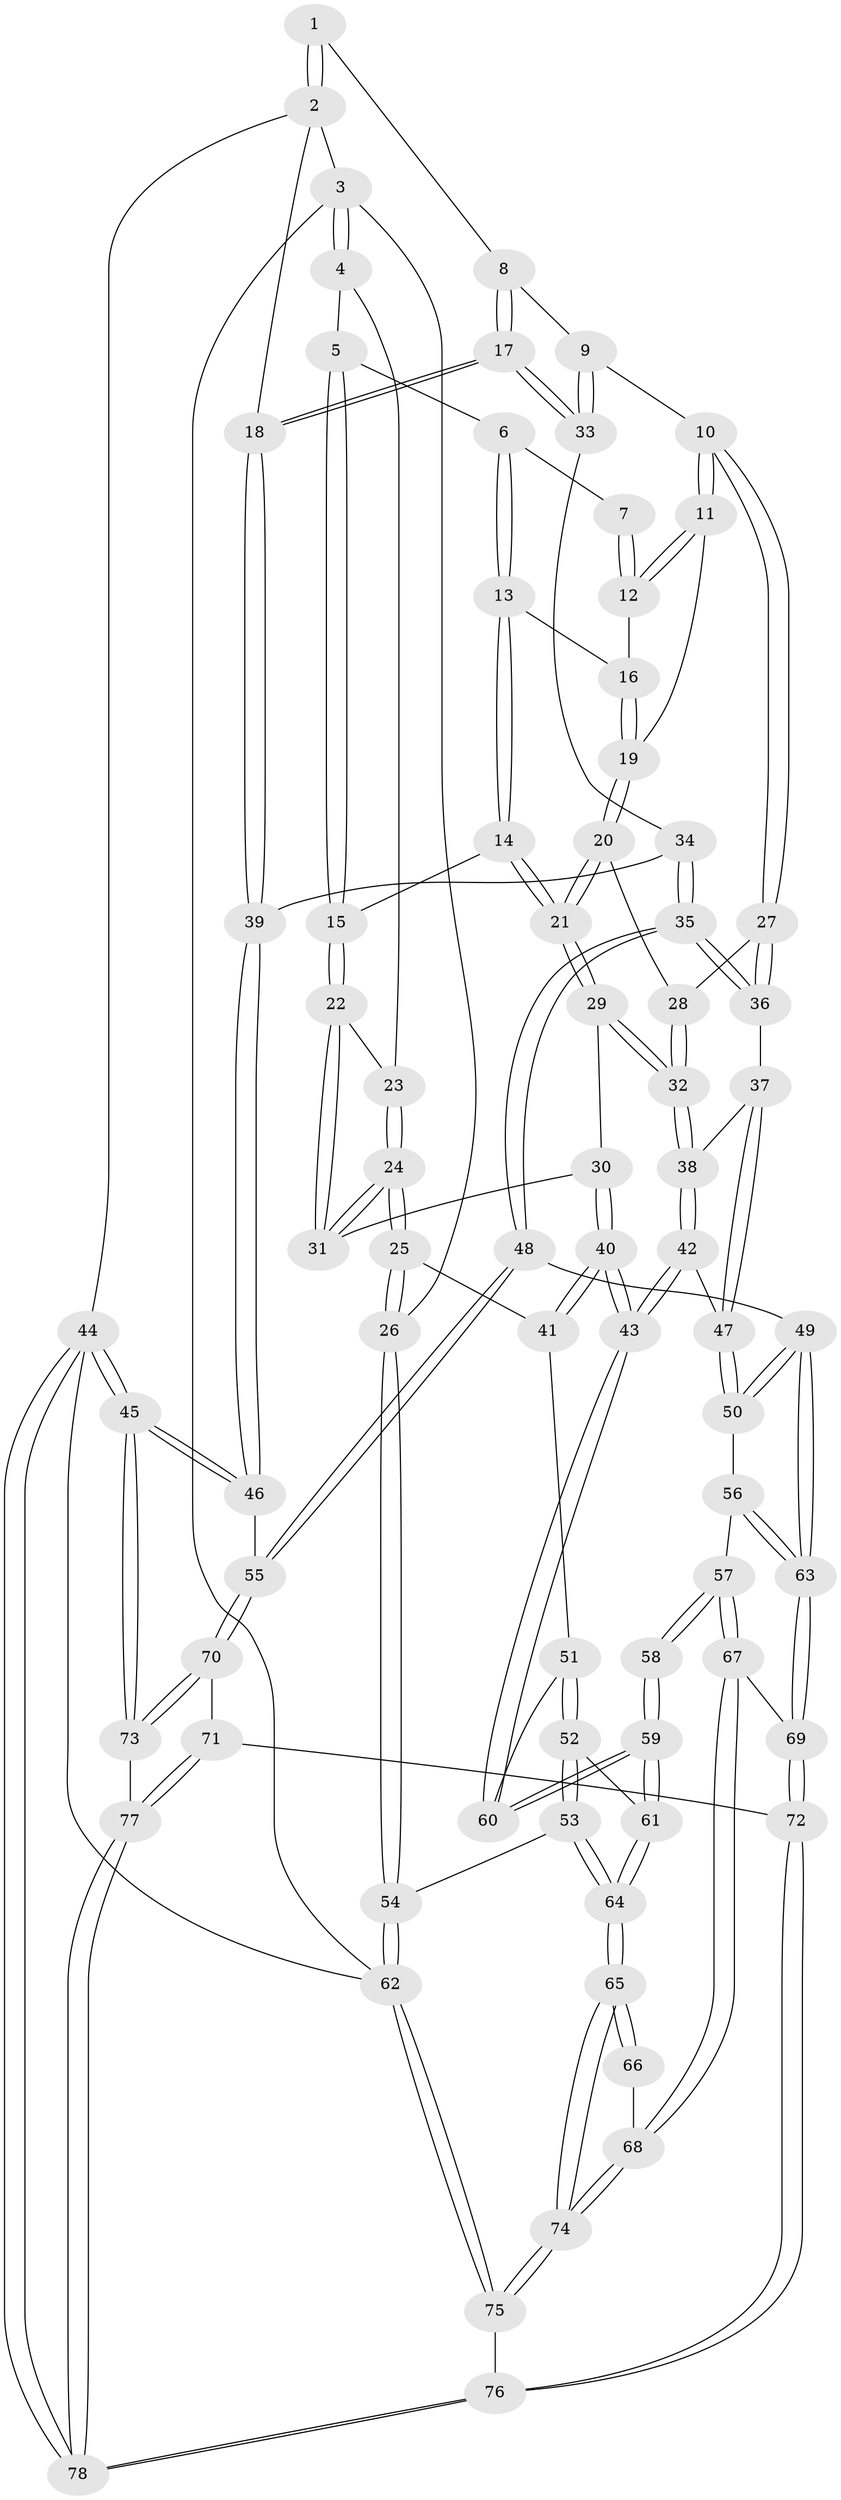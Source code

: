 // Generated by graph-tools (version 1.1) at 2025/17/03/09/25 04:17:20]
// undirected, 78 vertices, 192 edges
graph export_dot {
graph [start="1"]
  node [color=gray90,style=filled];
  1 [pos="+0.6744244745659101+0"];
  2 [pos="+1+0"];
  3 [pos="+0+0"];
  4 [pos="+0+0"];
  5 [pos="+0.41064444491355223+0"];
  6 [pos="+0.48805059918221955+0"];
  7 [pos="+0.501138657181392+0"];
  8 [pos="+0.7390970753868786+0.09199529455090284"];
  9 [pos="+0.7334311202710774+0.17970036261817687"];
  10 [pos="+0.6913217055885285+0.1884906026221702"];
  11 [pos="+0.6350858638116489+0.1289304916041656"];
  12 [pos="+0.5818402253457504+0.05963029679768761"];
  13 [pos="+0.44551200703067473+0.10928924842862522"];
  14 [pos="+0.38488812782693715+0.15037730580670822"];
  15 [pos="+0.3239921338133794+0.1255593254784106"];
  16 [pos="+0.49459979704347595+0.13697016089627692"];
  17 [pos="+1+0"];
  18 [pos="+1+0"];
  19 [pos="+0.49961915692077924+0.14811820743290177"];
  20 [pos="+0.5061388130753286+0.17715675862481356"];
  21 [pos="+0.41886325748610287+0.2518065618578367"];
  22 [pos="+0.25212920529581817+0.1478753243790925"];
  23 [pos="+0.0987047047295285+0"];
  24 [pos="+0.11093534308080996+0.3009841164125177"];
  25 [pos="+0.006302055556911848+0.38297867694070736"];
  26 [pos="+0+0.3971312343284568"];
  27 [pos="+0.6624120393429977+0.21637574620686373"];
  28 [pos="+0.6023554645695586+0.2299383804399894"];
  29 [pos="+0.41588917035437933+0.28816508979777694"];
  30 [pos="+0.3150440876727923+0.32013648114358034"];
  31 [pos="+0.23057856684130312+0.2595499390474808"];
  32 [pos="+0.478661150069042+0.32805141116368997"];
  33 [pos="+0.7929509109112003+0.2003284170386875"];
  34 [pos="+0.8236003962548171+0.24018405812714777"];
  35 [pos="+0.7993744274262435+0.48672095291175715"];
  36 [pos="+0.6520297181433392+0.3649599242461303"];
  37 [pos="+0.5367411366544078+0.41586252158092296"];
  38 [pos="+0.49353353873764694+0.36779639958975524"];
  39 [pos="+1+0.3165027381593212"];
  40 [pos="+0.2968058810388299+0.4865876748251368"];
  41 [pos="+0.03764560798304471+0.40219510634064154"];
  42 [pos="+0.3284564685627173+0.49551900997092413"];
  43 [pos="+0.3065057426569623+0.5031066080494356"];
  44 [pos="+1+1"];
  45 [pos="+1+1"];
  46 [pos="+1+0.5045292852706413"];
  47 [pos="+0.5420491108885521+0.49100812281732487"];
  48 [pos="+0.8198255691888203+0.5487503486262684"];
  49 [pos="+0.7638942834627268+0.5570351151200486"];
  50 [pos="+0.5814688649318344+0.5747449683662067"];
  51 [pos="+0.1444705722341122+0.5701980611814635"];
  52 [pos="+0.12421561038579386+0.6655840244410823"];
  53 [pos="+0+0.6594719618760149"];
  54 [pos="+0+0.6268483775802626"];
  55 [pos="+0.8381146986036594+0.5605725310069548"];
  56 [pos="+0.5737825209639452+0.5849460133509301"];
  57 [pos="+0.4720016708329414+0.6379933283441493"];
  58 [pos="+0.4195532390310051+0.6309188999773423"];
  59 [pos="+0.32409122391014766+0.6026635398185218"];
  60 [pos="+0.3063112292826276+0.5293517836432834"];
  61 [pos="+0.23823514979473334+0.7317488732561173"];
  62 [pos="+0+1"];
  63 [pos="+0.6172328747938134+0.7767957303348717"];
  64 [pos="+0.2626018134119566+0.9950943863240264"];
  65 [pos="+0.2826331153546427+1"];
  66 [pos="+0.40271617992198977+0.7201598820614177"];
  67 [pos="+0.48765479642422166+0.825415433454868"];
  68 [pos="+0.48538545157581875+0.8279942943893205"];
  69 [pos="+0.6187439922999065+0.7884892640315441"];
  70 [pos="+0.8269075872980457+0.6717215052599734"];
  71 [pos="+0.7151149317255605+0.826638797745781"];
  72 [pos="+0.6970024852940077+0.8264504161911579"];
  73 [pos="+1+0.9258060584245548"];
  74 [pos="+0.2858895072117125+1"];
  75 [pos="+0.28465413223592384+1"];
  76 [pos="+0.47546248781397304+1"];
  77 [pos="+0.7531577105884396+0.8800157845169705"];
  78 [pos="+0.7195145451985017+1"];
  1 -- 2;
  1 -- 2;
  1 -- 8;
  2 -- 3;
  2 -- 18;
  2 -- 44;
  3 -- 4;
  3 -- 4;
  3 -- 26;
  3 -- 62;
  4 -- 5;
  4 -- 23;
  5 -- 6;
  5 -- 15;
  5 -- 15;
  6 -- 7;
  6 -- 13;
  6 -- 13;
  7 -- 12;
  7 -- 12;
  8 -- 9;
  8 -- 17;
  8 -- 17;
  9 -- 10;
  9 -- 33;
  9 -- 33;
  10 -- 11;
  10 -- 11;
  10 -- 27;
  10 -- 27;
  11 -- 12;
  11 -- 12;
  11 -- 19;
  12 -- 16;
  13 -- 14;
  13 -- 14;
  13 -- 16;
  14 -- 15;
  14 -- 21;
  14 -- 21;
  15 -- 22;
  15 -- 22;
  16 -- 19;
  16 -- 19;
  17 -- 18;
  17 -- 18;
  17 -- 33;
  17 -- 33;
  18 -- 39;
  18 -- 39;
  19 -- 20;
  19 -- 20;
  20 -- 21;
  20 -- 21;
  20 -- 28;
  21 -- 29;
  21 -- 29;
  22 -- 23;
  22 -- 31;
  22 -- 31;
  23 -- 24;
  23 -- 24;
  24 -- 25;
  24 -- 25;
  24 -- 31;
  24 -- 31;
  25 -- 26;
  25 -- 26;
  25 -- 41;
  26 -- 54;
  26 -- 54;
  27 -- 28;
  27 -- 36;
  27 -- 36;
  28 -- 32;
  28 -- 32;
  29 -- 30;
  29 -- 32;
  29 -- 32;
  30 -- 31;
  30 -- 40;
  30 -- 40;
  32 -- 38;
  32 -- 38;
  33 -- 34;
  34 -- 35;
  34 -- 35;
  34 -- 39;
  35 -- 36;
  35 -- 36;
  35 -- 48;
  35 -- 48;
  36 -- 37;
  37 -- 38;
  37 -- 47;
  37 -- 47;
  38 -- 42;
  38 -- 42;
  39 -- 46;
  39 -- 46;
  40 -- 41;
  40 -- 41;
  40 -- 43;
  40 -- 43;
  41 -- 51;
  42 -- 43;
  42 -- 43;
  42 -- 47;
  43 -- 60;
  43 -- 60;
  44 -- 45;
  44 -- 45;
  44 -- 78;
  44 -- 78;
  44 -- 62;
  45 -- 46;
  45 -- 46;
  45 -- 73;
  45 -- 73;
  46 -- 55;
  47 -- 50;
  47 -- 50;
  48 -- 49;
  48 -- 55;
  48 -- 55;
  49 -- 50;
  49 -- 50;
  49 -- 63;
  49 -- 63;
  50 -- 56;
  51 -- 52;
  51 -- 52;
  51 -- 60;
  52 -- 53;
  52 -- 53;
  52 -- 61;
  53 -- 54;
  53 -- 64;
  53 -- 64;
  54 -- 62;
  54 -- 62;
  55 -- 70;
  55 -- 70;
  56 -- 57;
  56 -- 63;
  56 -- 63;
  57 -- 58;
  57 -- 58;
  57 -- 67;
  57 -- 67;
  58 -- 59;
  58 -- 59;
  59 -- 60;
  59 -- 60;
  59 -- 61;
  59 -- 61;
  61 -- 64;
  61 -- 64;
  62 -- 75;
  62 -- 75;
  63 -- 69;
  63 -- 69;
  64 -- 65;
  64 -- 65;
  65 -- 66;
  65 -- 66;
  65 -- 74;
  65 -- 74;
  66 -- 68;
  67 -- 68;
  67 -- 68;
  67 -- 69;
  68 -- 74;
  68 -- 74;
  69 -- 72;
  69 -- 72;
  70 -- 71;
  70 -- 73;
  70 -- 73;
  71 -- 72;
  71 -- 77;
  71 -- 77;
  72 -- 76;
  72 -- 76;
  73 -- 77;
  74 -- 75;
  74 -- 75;
  75 -- 76;
  76 -- 78;
  76 -- 78;
  77 -- 78;
  77 -- 78;
}
